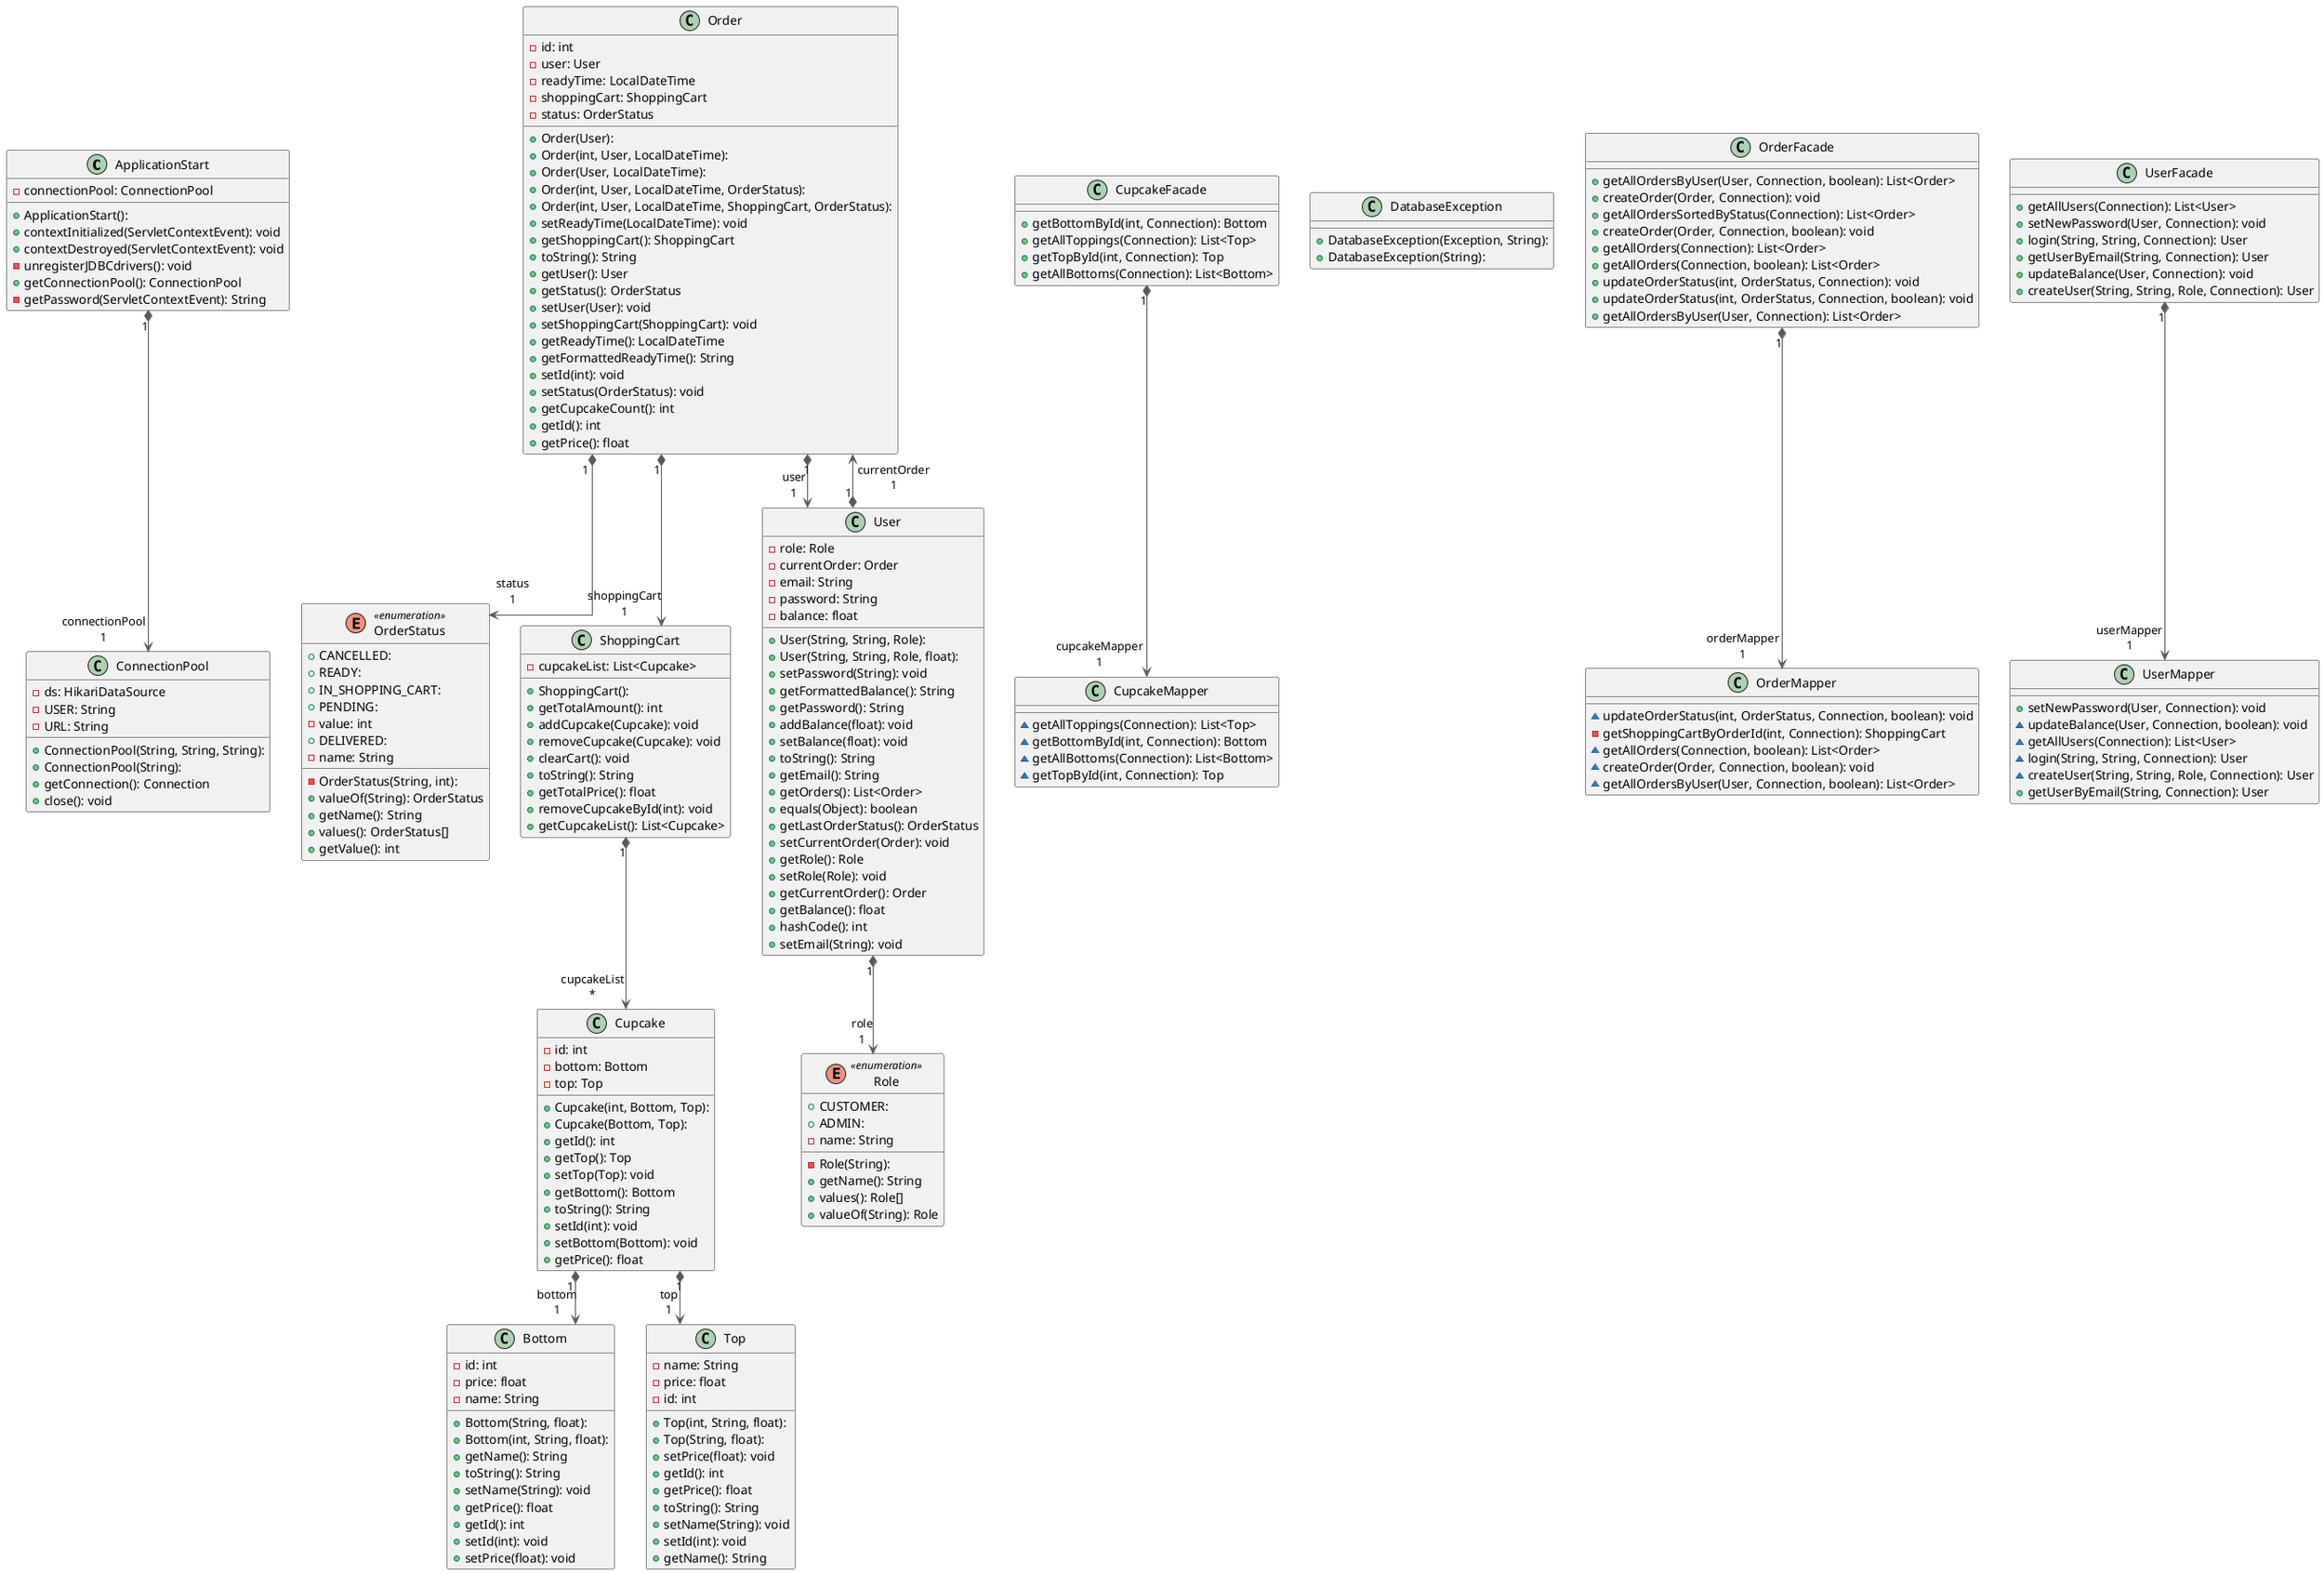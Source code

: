 @startuml

top to bottom direction
skinparam linetype ortho

class ApplicationStart {
  + ApplicationStart():
  - connectionPool: ConnectionPool
  + contextInitialized(ServletContextEvent): void
  + contextDestroyed(ServletContextEvent): void
  - unregisterJDBCdrivers(): void
  + getConnectionPool(): ConnectionPool
  - getPassword(ServletContextEvent): String
}

class Bottom {
  + Bottom(String, float):
  + Bottom(int, String, float):
  - id: int
  - price: float
  - name: String
  + getName(): String
  + toString(): String
  + setName(String): void
  + getPrice(): float
  + getId(): int
  + setId(int): void
  + setPrice(float): void
}

class ConnectionPool {
  + ConnectionPool(String, String, String):
  + ConnectionPool(String):
  - ds: HikariDataSource
  - USER: String
  - URL: String
  + getConnection(): Connection
  + close(): void
}

class Cupcake {
  + Cupcake(int, Bottom, Top):
  + Cupcake(Bottom, Top):
  - id: int
  - bottom: Bottom
  - top: Top
  + getId(): int
  + getTop(): Top
  + setTop(Top): void
  + getBottom(): Bottom
  + toString(): String
  + setId(int): void
  + setBottom(Bottom): void
  + getPrice(): float
}

class CupcakeFacade {
  + getBottomById(int, Connection): Bottom
  + getAllToppings(Connection): List<Top>
  + getTopById(int, Connection): Top
  + getAllBottoms(Connection): List<Bottom>
}

class CupcakeMapper {
  ~ getAllToppings(Connection): List<Top>
  ~ getBottomById(int, Connection): Bottom
  ~ getAllBottoms(Connection): List<Bottom>
  ~ getTopById(int, Connection): Top
}

class DatabaseException {
  + DatabaseException(Exception, String):
  + DatabaseException(String):
}

class Order {
  + Order(User):
  + Order(int, User, LocalDateTime):
  + Order(User, LocalDateTime):
  + Order(int, User, LocalDateTime, OrderStatus):
  + Order(int, User, LocalDateTime, ShoppingCart, OrderStatus):
  - id: int
  - user: User
  - readyTime: LocalDateTime
  - shoppingCart: ShoppingCart
  - status: OrderStatus
  + setReadyTime(LocalDateTime): void
  + getShoppingCart(): ShoppingCart
  + toString(): String
  + getUser(): User
  + getStatus(): OrderStatus
  + setUser(User): void
  + setShoppingCart(ShoppingCart): void
  + getReadyTime(): LocalDateTime
  + getFormattedReadyTime(): String
  + setId(int): void
  + setStatus(OrderStatus): void
  + getCupcakeCount(): int
  + getId(): int
  + getPrice(): float
}

class OrderFacade {
  + getAllOrdersByUser(User, Connection, boolean): List<Order>
  + createOrder(Order, Connection): void
  + getAllOrdersSortedByStatus(Connection): List<Order>
  + createOrder(Order, Connection, boolean): void
  + getAllOrders(Connection): List<Order>
  + getAllOrders(Connection, boolean): List<Order>
  + updateOrderStatus(int, OrderStatus, Connection): void
  + updateOrderStatus(int, OrderStatus, Connection, boolean): void
  + getAllOrdersByUser(User, Connection): List<Order>
}

class OrderMapper {
  ~ updateOrderStatus(int, OrderStatus, Connection, boolean): void
  - getShoppingCartByOrderId(int, Connection): ShoppingCart
  ~ getAllOrders(Connection, boolean): List<Order>
  ~ createOrder(Order, Connection, boolean): void
  ~ getAllOrdersByUser(User, Connection, boolean): List<Order>
}

enum OrderStatus << enumeration >> {
  - OrderStatus(String, int):
  + CANCELLED:
  + READY:
  + IN_SHOPPING_CART:
  + PENDING:
  - value: int
  + DELIVERED:
  - name: String
  + valueOf(String): OrderStatus
  + getName(): String
  + values(): OrderStatus[]
  + getValue(): int
}

enum Role << enumeration >> {
  - Role(String):
  + CUSTOMER:
  + ADMIN:
  - name: String
  + getName(): String
  + values(): Role[]
  + valueOf(String): Role
}

class ShoppingCart {
  + ShoppingCart():
  - cupcakeList: List<Cupcake>
  + getTotalAmount(): int
  + addCupcake(Cupcake): void
  + removeCupcake(Cupcake): void
  + clearCart(): void
  + toString(): String
  + getTotalPrice(): float
  + removeCupcakeById(int): void
  + getCupcakeList(): List<Cupcake>
}

class Top {
  + Top(int, String, float):
  + Top(String, float):
  - name: String
  - price: float
  - id: int
  + setPrice(float): void
  + getId(): int
  + getPrice(): float
  + toString(): String
  + setName(String): void
  + setId(int): void
  + getName(): String
}

class User {
  + User(String, String, Role):
  + User(String, String, Role, float):
  - role: Role
  - currentOrder: Order
  - email: String
  - password: String
  - balance: float
  + setPassword(String): void
  + getFormattedBalance(): String
  + getPassword(): String
  + addBalance(float): void
  + setBalance(float): void
  + toString(): String
  + getEmail(): String
  + getOrders(): List<Order>
  + equals(Object): boolean
  + getLastOrderStatus(): OrderStatus
  + setCurrentOrder(Order): void
  + getRole(): Role
  + setRole(Role): void
  + getCurrentOrder(): Order
  + getBalance(): float
  + hashCode(): int
  + setEmail(String): void
}

class UserFacade {
  + getAllUsers(Connection): List<User>
  + setNewPassword(User, Connection): void
  + login(String, String, Connection): User
  + getUserByEmail(String, Connection): User
  + updateBalance(User, Connection): void
  + createUser(String, String, Role, Connection): User
}

class UserMapper {
  + setNewPassword(User, Connection): void
  ~ updateBalance(User, Connection, boolean): void
  ~ getAllUsers(Connection): List<User>
  ~ login(String, String, Connection): User
  ~ createUser(String, String, Role, Connection): User
  + getUserByEmail(String, Connection): User
}

ApplicationStart  "1" *-[#595959,plain]-> "connectionPool\n1" ConnectionPool

User              "1" *-[#595959,plain]-> "currentOrder\n1" Order
User              "1" *-[#595959,plain]-> "role\n1" Role

Order             "1" *-[#595959,plain]-> "status\n1" OrderStatus
Order             "1" *-[#595959,plain]-> "shoppingCart\n1" ShoppingCart
Order             "1" *-[#595959,plain]-> "user\n1" User

ShoppingCart      "1" *-[#595959,plain]-> "cupcakeList\n*" Cupcake

Cupcake           "1" *-[#595959,plain]-> "bottom\n1" Bottom
Cupcake           "1" *-[#595959,plain]-> "top\n1" Top

UserFacade        "1" *-[#595959,plain]-> "userMapper\n1" UserMapper
CupcakeFacade     "1" *-[#595959,plain]-> "cupcakeMapper\n1" CupcakeMapper
OrderFacade       "1" *-[#595959,plain]-> "orderMapper\n1" OrderMapper

@enduml